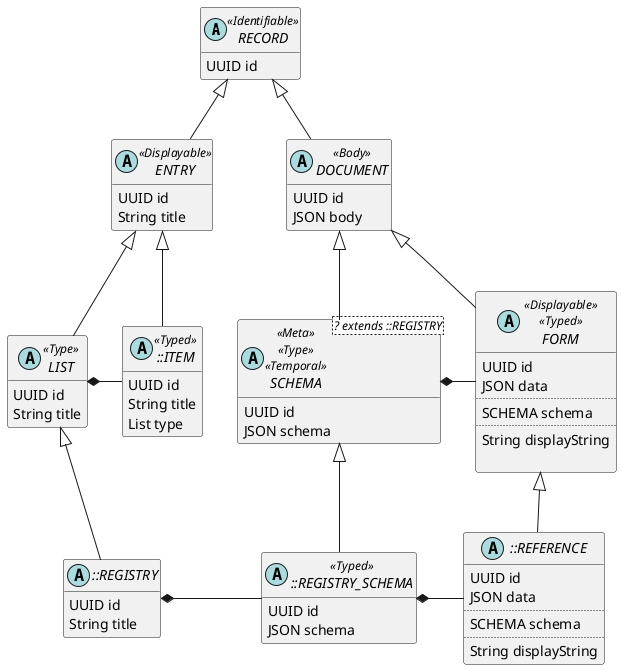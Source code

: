 @startuml
hide empty members
interface Identifiable {
  getId()
}
'note left: //Идентифицируемость//\n(однозначно находится системой)
interface Typed {
    RECORD getType()
}
'note left: //Классифицируемость//\n(входит в коллекцию)

interface Displayable {
    String getTitle()
}
'note left: //Отображаемость//\n(однозначно находится человеком)

interface Temporal {
    Period getLife()
}
'note left: //Временность//\n(имеет ограниченный срок жизни)

interface Body {
    Object getBody()
}
'note left: //Содержательность//\n(имеет структуру/тело)

interface Type {
    Record[] getRecords()
}
'note left: //Тип/класс//\n(является коллекцией элементов, списком)
interface Meta {
    Object getSchema()
}
'note left: //Схема данных//\n(описывает структуру)
remove Displayable
remove Temporal
remove Body
remove Typed
remove Identifiable
remove Meta
remove Type

abstract RECORD <<Identifiable>> {
    UUID id
}
'note right: Запись таблицы БД
RECORD ..|> Identifiable

abstract ENTRY <<Displayable>>  {
    UUID id
    String title
}
'note right: Объект с наименованием
ENTRY -up-|> RECORD
ENTRY ..|> Displayable

abstract DOCUMENT <<Body>> {
    UUID id
    JSON body
}
DOCUMENT -up-|> RECORD
DOCUMENT ..|> Body

abstract ::ITEM <<Typed>>{
    UUID id
    String title
    List type
}
'note right: Элемент простого списка
::ITEM -up-|> ENTRY
::ITEM ..|> Typed

abstract LIST <<Type>> {
    UUID id
    String title
}
LIST -up-|> ENTRY
::ITEM -left-* LIST


abstract ::REGISTRY {
    UUID id
    String title
}
::REGISTRY -up-|> LIST

abstract SCHEMA<? extends ::REGISTRY> <<Meta>> <<Type>> <<Temporal>>{
    UUID id
    JSON schema
}

abstract ::REGISTRY_SCHEMA <<Typed>>{
    UUID id
    JSON schema
}
::REGISTRY_SCHEMA -up-|> SCHEMA

::REGISTRY_SCHEMA -left-* ::REGISTRY

abstract ::REFERENCE {
    UUID id
    JSON data
    ....
    SCHEMA schema
    ....
    String displayString
}
::REFERENCE -left-* ::REGISTRY_SCHEMA
::REFERENCE -up-|> FORM
::REFERENCE ..|> Body

abstract FORM <<Displayable>> <<Typed>>  {
    UUID id
    JSON data
    ....
    SCHEMA schema
    ....
    String displayString

}
FORM ..|> Typed
FORM ..|> Displayable
FORM -up-|>  DOCUMENT
FORM -left-* SCHEMA

SCHEMA ..|> Type
SCHEMA ..|> Meta


SCHEMA -up-|> DOCUMENT

@enduml

